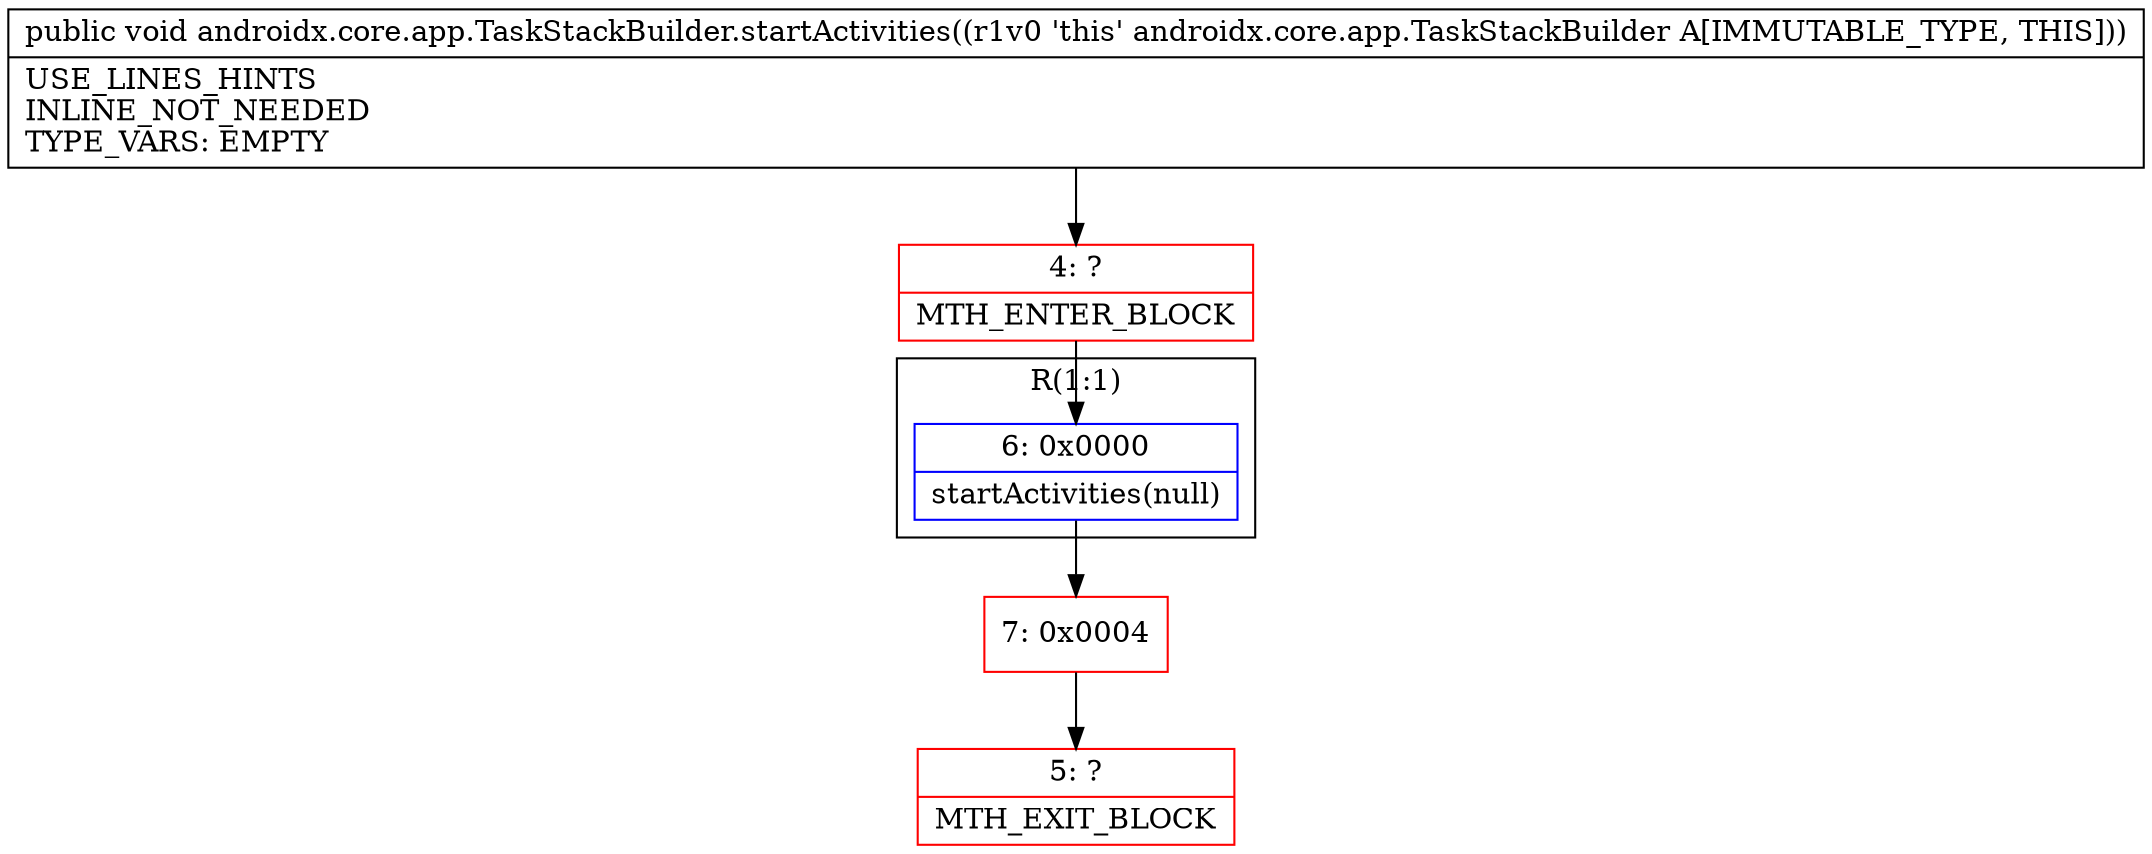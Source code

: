 digraph "CFG forandroidx.core.app.TaskStackBuilder.startActivities()V" {
subgraph cluster_Region_1727561314 {
label = "R(1:1)";
node [shape=record,color=blue];
Node_6 [shape=record,label="{6\:\ 0x0000|startActivities(null)\l}"];
}
Node_4 [shape=record,color=red,label="{4\:\ ?|MTH_ENTER_BLOCK\l}"];
Node_7 [shape=record,color=red,label="{7\:\ 0x0004}"];
Node_5 [shape=record,color=red,label="{5\:\ ?|MTH_EXIT_BLOCK\l}"];
MethodNode[shape=record,label="{public void androidx.core.app.TaskStackBuilder.startActivities((r1v0 'this' androidx.core.app.TaskStackBuilder A[IMMUTABLE_TYPE, THIS]))  | USE_LINES_HINTS\lINLINE_NOT_NEEDED\lTYPE_VARS: EMPTY\l}"];
MethodNode -> Node_4;Node_6 -> Node_7;
Node_4 -> Node_6;
Node_7 -> Node_5;
}

